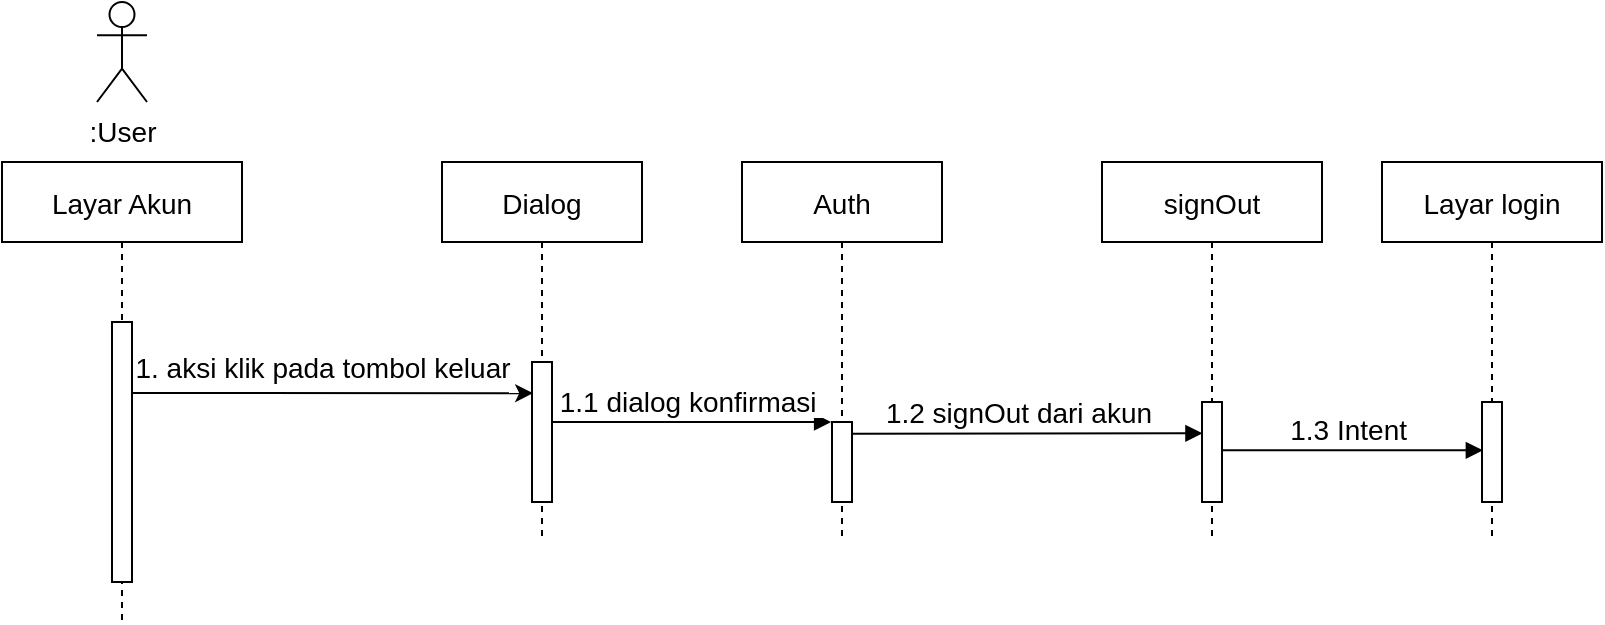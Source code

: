 <mxfile version="18.0.6" type="device"><diagram id="kgpKYQtTHZ0yAKxKKP6v" name="Page-1"><mxGraphModel dx="716" dy="420" grid="1" gridSize="10" guides="1" tooltips="1" connect="1" arrows="1" fold="1" page="1" pageScale="1" pageWidth="1169" pageHeight="1654" math="0" shadow="0"><root><mxCell id="0"/><mxCell id="1" parent="0"/><mxCell id="3nuBFxr9cyL0pnOWT2aG-1" value="Layar Akun" style="shape=umlLifeline;perimeter=lifelinePerimeter;container=1;collapsible=0;recursiveResize=0;rounded=0;shadow=0;strokeWidth=1;fontSize=14;" parent="1" vertex="1"><mxGeometry x="40" y="110" width="120" height="230" as="geometry"/></mxCell><mxCell id="3nuBFxr9cyL0pnOWT2aG-2" value="" style="points=[];perimeter=orthogonalPerimeter;rounded=0;shadow=0;strokeWidth=1;" parent="3nuBFxr9cyL0pnOWT2aG-1" vertex="1"><mxGeometry x="55" y="80" width="10" height="130" as="geometry"/></mxCell><mxCell id="3nuBFxr9cyL0pnOWT2aG-5" value="Dialog" style="shape=umlLifeline;perimeter=lifelinePerimeter;container=1;collapsible=0;recursiveResize=0;rounded=0;shadow=0;strokeWidth=1;fontSize=14;" parent="1" vertex="1"><mxGeometry x="260" y="110" width="100" height="190" as="geometry"/></mxCell><mxCell id="3nuBFxr9cyL0pnOWT2aG-6" value="" style="points=[];perimeter=orthogonalPerimeter;rounded=0;shadow=0;strokeWidth=1;" parent="3nuBFxr9cyL0pnOWT2aG-5" vertex="1"><mxGeometry x="45" y="100" width="10" height="70" as="geometry"/></mxCell><mxCell id="3nuBFxr9cyL0pnOWT2aG-8" value="1.1 dialog konfirmasi " style="verticalAlign=bottom;endArrow=block;entryX=-0.044;entryY=0.001;shadow=0;strokeWidth=1;entryDx=0;entryDy=0;entryPerimeter=0;fontSize=14;" parent="3nuBFxr9cyL0pnOWT2aG-5" target="d-2OW_0orGtFzGrd2AQe-11" edge="1"><mxGeometry relative="1" as="geometry"><mxPoint x="55" y="130" as="sourcePoint"/><mxPoint x="195" y="130.0" as="targetPoint"/><Array as="points"><mxPoint x="130" y="130"/></Array></mxGeometry></mxCell><mxCell id="d-2OW_0orGtFzGrd2AQe-2" value="&lt;font style=&quot;font-size: 14px;&quot;&gt;:User&lt;/font&gt;" style="shape=umlActor;verticalLabelPosition=bottom;verticalAlign=top;html=1;outlineConnect=0;" parent="1" vertex="1"><mxGeometry x="87.5" y="30" width="25" height="50" as="geometry"/></mxCell><mxCell id="d-2OW_0orGtFzGrd2AQe-4" value="" style="endArrow=classic;html=1;rounded=0;entryX=0.06;entryY=0.223;entryDx=0;entryDy=0;entryPerimeter=0;exitX=1;exitY=0.273;exitDx=0;exitDy=0;exitPerimeter=0;" parent="1" source="3nuBFxr9cyL0pnOWT2aG-2" target="3nuBFxr9cyL0pnOWT2aG-6" edge="1"><mxGeometry width="50" height="50" relative="1" as="geometry"><mxPoint x="140" y="230" as="sourcePoint"/><mxPoint x="330" y="240" as="targetPoint"/></mxGeometry></mxCell><mxCell id="d-2OW_0orGtFzGrd2AQe-7" value="&lt;span style=&quot;font-weight: normal&quot;&gt;&lt;font style=&quot;font-size: 14px;&quot;&gt;1. aksi klik pada tombol keluar&lt;/font&gt;&lt;/span&gt;" style="text;strokeColor=none;fillColor=none;html=1;fontSize=24;fontStyle=1;verticalAlign=middle;align=center;" parent="1" vertex="1"><mxGeometry x="150" y="190" width="100" height="40" as="geometry"/></mxCell><mxCell id="d-2OW_0orGtFzGrd2AQe-10" value="Auth" style="shape=umlLifeline;perimeter=lifelinePerimeter;container=1;collapsible=0;recursiveResize=0;rounded=0;shadow=0;strokeWidth=1;fontSize=14;" parent="1" vertex="1"><mxGeometry x="410" y="110" width="100" height="190" as="geometry"/></mxCell><mxCell id="d-2OW_0orGtFzGrd2AQe-11" value="" style="points=[];perimeter=orthogonalPerimeter;rounded=0;shadow=0;strokeWidth=1;" parent="d-2OW_0orGtFzGrd2AQe-10" vertex="1"><mxGeometry x="45" y="130" width="10" height="40" as="geometry"/></mxCell><mxCell id="P9FHl31LlWSPJEpWCYR5-1" value="signOut" style="shape=umlLifeline;perimeter=lifelinePerimeter;container=1;collapsible=0;recursiveResize=0;rounded=0;shadow=0;strokeWidth=1;fontSize=14;" parent="1" vertex="1"><mxGeometry x="590" y="110" width="110" height="190" as="geometry"/></mxCell><mxCell id="P9FHl31LlWSPJEpWCYR5-2" value="" style="points=[];perimeter=orthogonalPerimeter;rounded=0;shadow=0;strokeWidth=1;" parent="P9FHl31LlWSPJEpWCYR5-1" vertex="1"><mxGeometry x="50" y="120" width="10" height="50" as="geometry"/></mxCell><mxCell id="P9FHl31LlWSPJEpWCYR5-8" value="1.2 signOut dari akun  " style="verticalAlign=bottom;endArrow=block;shadow=0;strokeWidth=1;fontSize=14;exitX=0.989;exitY=0.146;exitDx=0;exitDy=0;exitPerimeter=0;entryX=0.023;entryY=0.313;entryDx=0;entryDy=0;entryPerimeter=0;" parent="1" source="d-2OW_0orGtFzGrd2AQe-11" edge="1" target="P9FHl31LlWSPJEpWCYR5-2"><mxGeometry relative="1" as="geometry"><mxPoint x="600" y="246" as="sourcePoint"/><mxPoint x="750" y="246.3" as="targetPoint"/><Array as="points"/></mxGeometry></mxCell><mxCell id="C2jbZK9-L-PFCKDs0Mdn-9" value="Layar login" style="shape=umlLifeline;perimeter=lifelinePerimeter;container=1;collapsible=0;recursiveResize=0;rounded=0;shadow=0;strokeWidth=1;fontSize=14;" vertex="1" parent="1"><mxGeometry x="730" y="110" width="110" height="190" as="geometry"/></mxCell><mxCell id="C2jbZK9-L-PFCKDs0Mdn-10" value="" style="points=[];perimeter=orthogonalPerimeter;rounded=0;shadow=0;strokeWidth=1;" vertex="1" parent="C2jbZK9-L-PFCKDs0Mdn-9"><mxGeometry x="50" y="120" width="10" height="50" as="geometry"/></mxCell><mxCell id="C2jbZK9-L-PFCKDs0Mdn-11" value="1.3 Intent " style="verticalAlign=bottom;endArrow=block;shadow=0;strokeWidth=1;fontSize=14;exitX=1.026;exitY=0.483;exitDx=0;exitDy=0;exitPerimeter=0;entryX=0.044;entryY=0.483;entryDx=0;entryDy=0;entryPerimeter=0;" edge="1" parent="1" source="P9FHl31LlWSPJEpWCYR5-2" target="C2jbZK9-L-PFCKDs0Mdn-10"><mxGeometry relative="1" as="geometry"><mxPoint x="784.89" y="255.84" as="sourcePoint"/><mxPoint x="930" y="256" as="targetPoint"/><Array as="points"/></mxGeometry></mxCell></root></mxGraphModel></diagram></mxfile>